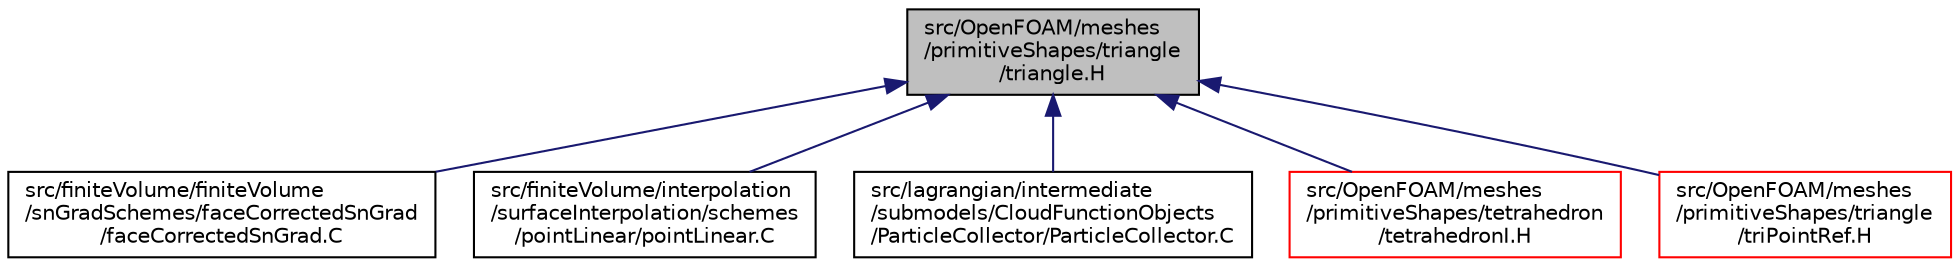 digraph "src/OpenFOAM/meshes/primitiveShapes/triangle/triangle.H"
{
  bgcolor="transparent";
  edge [fontname="Helvetica",fontsize="10",labelfontname="Helvetica",labelfontsize="10"];
  node [fontname="Helvetica",fontsize="10",shape=record];
  Node1 [label="src/OpenFOAM/meshes\l/primitiveShapes/triangle\l/triangle.H",height=0.2,width=0.4,color="black", fillcolor="grey75", style="filled", fontcolor="black"];
  Node1 -> Node2 [dir="back",color="midnightblue",fontsize="10",style="solid",fontname="Helvetica"];
  Node2 [label="src/finiteVolume/finiteVolume\l/snGradSchemes/faceCorrectedSnGrad\l/faceCorrectedSnGrad.C",height=0.2,width=0.4,color="black",URL="$a05920.html"];
  Node1 -> Node3 [dir="back",color="midnightblue",fontsize="10",style="solid",fontname="Helvetica"];
  Node3 [label="src/finiteVolume/interpolation\l/surfaceInterpolation/schemes\l/pointLinear/pointLinear.C",height=0.2,width=0.4,color="black",URL="$a06274.html"];
  Node1 -> Node4 [dir="back",color="midnightblue",fontsize="10",style="solid",fontname="Helvetica"];
  Node4 [label="src/lagrangian/intermediate\l/submodels/CloudFunctionObjects\l/ParticleCollector/ParticleCollector.C",height=0.2,width=0.4,color="black",URL="$a06894.html"];
  Node1 -> Node5 [dir="back",color="midnightblue",fontsize="10",style="solid",fontname="Helvetica"];
  Node5 [label="src/OpenFOAM/meshes\l/primitiveShapes/tetrahedron\l/tetrahedronI.H",height=0.2,width=0.4,color="red",URL="$a09106.html"];
  Node1 -> Node6 [dir="back",color="midnightblue",fontsize="10",style="solid",fontname="Helvetica"];
  Node6 [label="src/OpenFOAM/meshes\l/primitiveShapes/triangle\l/triPointRef.H",height=0.2,width=0.4,color="red",URL="$a09111.html"];
}
